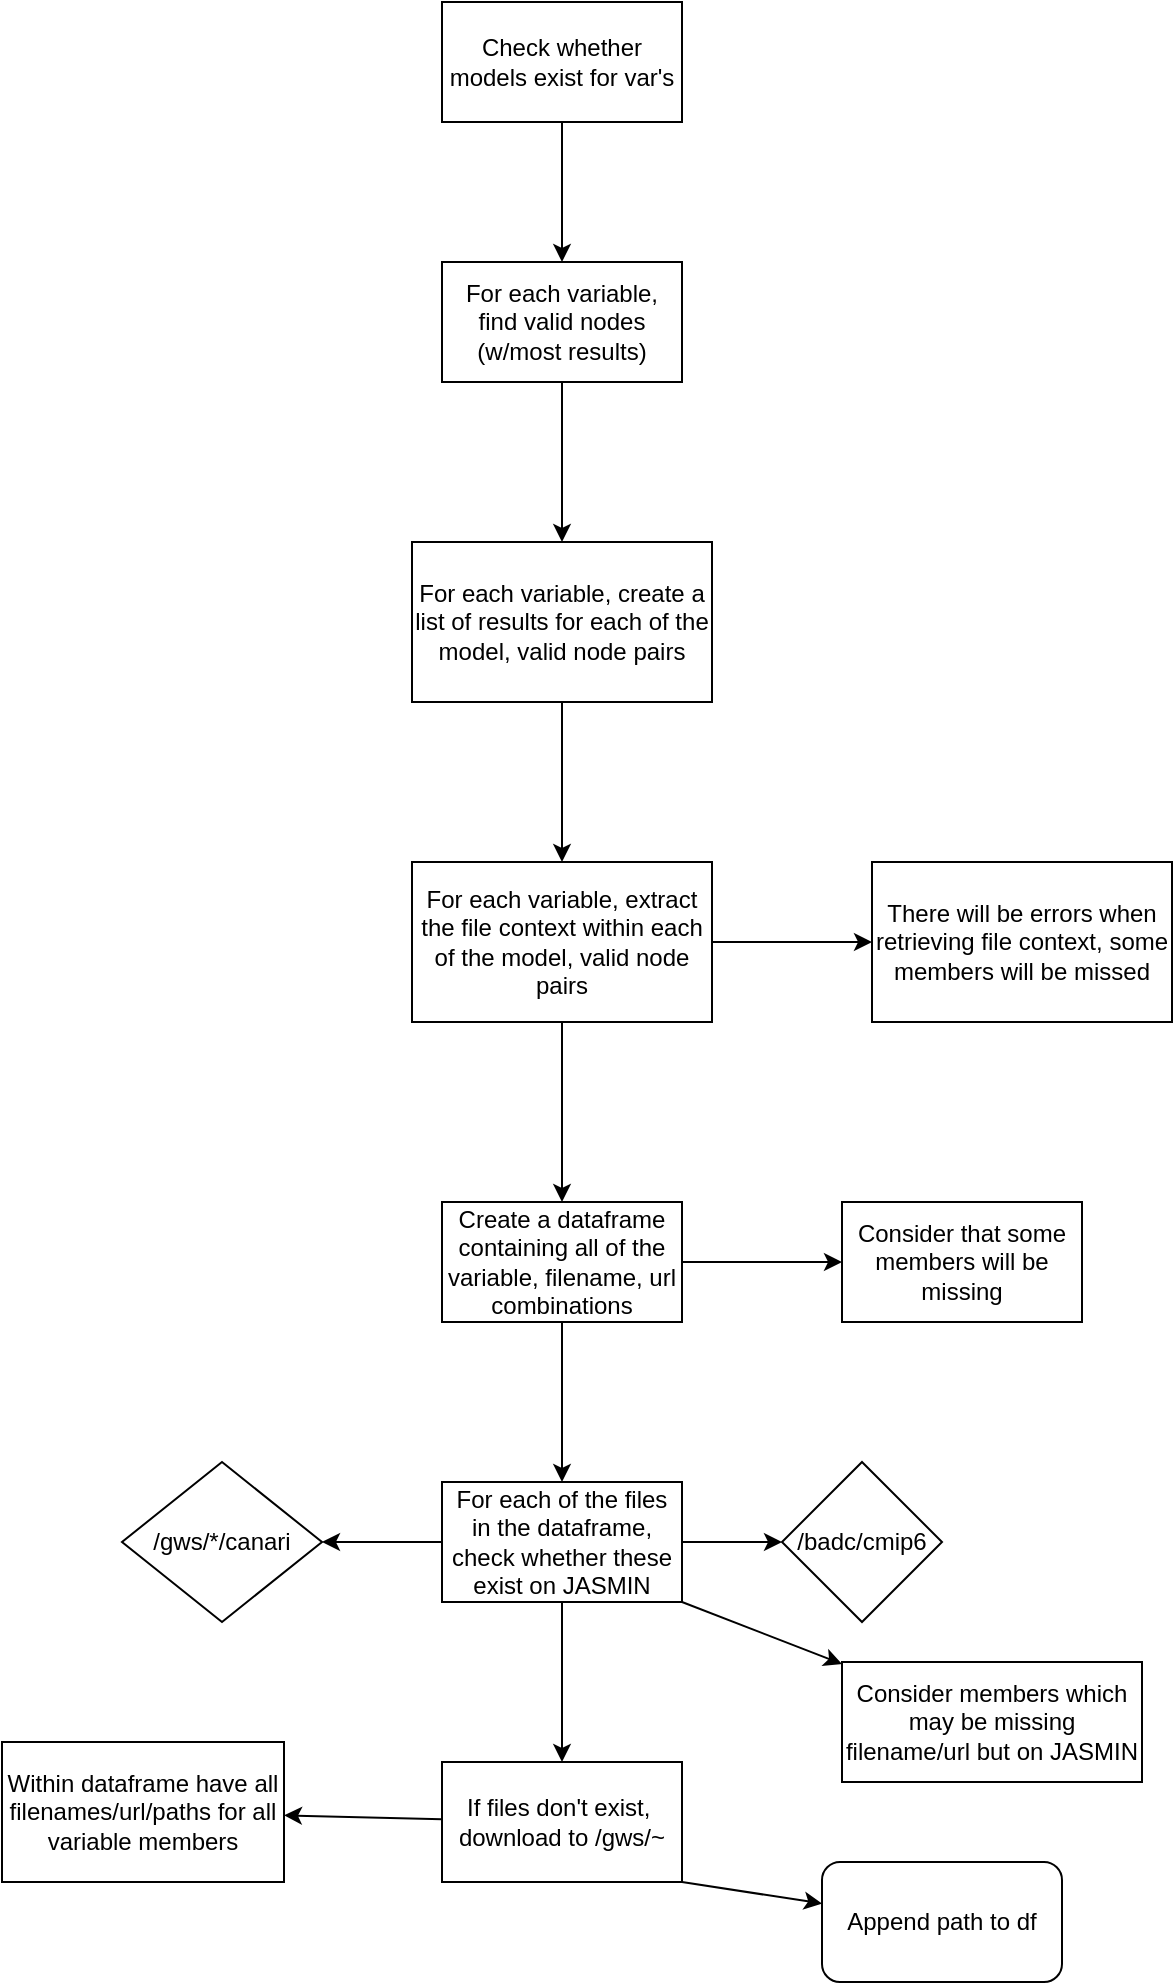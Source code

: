 <mxfile>
    <diagram id="ru_8RotbTzMQHTzUPobe" name="Page-1">
        <mxGraphModel dx="652" dy="719" grid="1" gridSize="10" guides="1" tooltips="1" connect="1" arrows="1" fold="1" page="1" pageScale="1" pageWidth="850" pageHeight="1100" math="0" shadow="0">
            <root>
                <mxCell id="0"/>
                <mxCell id="1" parent="0"/>
                <mxCell id="6" style="edgeStyle=none;html=1;exitX=0.5;exitY=1;exitDx=0;exitDy=0;" edge="1" parent="1" source="2" target="3">
                    <mxGeometry relative="1" as="geometry"/>
                </mxCell>
                <mxCell id="2" value="Check whether models exist for var's" style="rounded=0;whiteSpace=wrap;html=1;" vertex="1" parent="1">
                    <mxGeometry x="280" y="60" width="120" height="60" as="geometry"/>
                </mxCell>
                <mxCell id="5" value="" style="edgeStyle=none;html=1;" edge="1" parent="1" source="3" target="4">
                    <mxGeometry relative="1" as="geometry"/>
                </mxCell>
                <mxCell id="3" value="For each variable, find valid nodes (w/most results)" style="rounded=0;whiteSpace=wrap;html=1;" vertex="1" parent="1">
                    <mxGeometry x="280" y="190" width="120" height="60" as="geometry"/>
                </mxCell>
                <mxCell id="9" value="" style="edgeStyle=none;html=1;" edge="1" parent="1" source="4" target="8">
                    <mxGeometry relative="1" as="geometry"/>
                </mxCell>
                <mxCell id="4" value="For each variable, create a list of results for each of the model, valid node pairs" style="whiteSpace=wrap;html=1;rounded=0;" vertex="1" parent="1">
                    <mxGeometry x="265" y="330" width="150" height="80" as="geometry"/>
                </mxCell>
                <mxCell id="11" value="" style="edgeStyle=none;html=1;" edge="1" parent="1" source="8" target="10">
                    <mxGeometry relative="1" as="geometry"/>
                </mxCell>
                <mxCell id="13" value="" style="edgeStyle=none;html=1;" edge="1" parent="1" source="8" target="12">
                    <mxGeometry relative="1" as="geometry"/>
                </mxCell>
                <mxCell id="8" value="For each variable, extract the file context within each of the model, valid node pairs" style="whiteSpace=wrap;html=1;rounded=0;" vertex="1" parent="1">
                    <mxGeometry x="265" y="490" width="150" height="80" as="geometry"/>
                </mxCell>
                <mxCell id="15" value="" style="edgeStyle=none;html=1;" edge="1" parent="1" source="10" target="14">
                    <mxGeometry relative="1" as="geometry"/>
                </mxCell>
                <mxCell id="17" value="" style="edgeStyle=none;html=1;" edge="1" parent="1" source="10" target="16">
                    <mxGeometry relative="1" as="geometry"/>
                </mxCell>
                <mxCell id="10" value="Create a dataframe containing all of the variable, filename, url combinations" style="whiteSpace=wrap;html=1;rounded=0;" vertex="1" parent="1">
                    <mxGeometry x="280" y="660" width="120" height="60" as="geometry"/>
                </mxCell>
                <mxCell id="12" value="There will be errors when retrieving file context, some members will be missed" style="whiteSpace=wrap;html=1;rounded=0;" vertex="1" parent="1">
                    <mxGeometry x="495" y="490" width="150" height="80" as="geometry"/>
                </mxCell>
                <mxCell id="14" value="Consider that some members will be missing" style="whiteSpace=wrap;html=1;rounded=0;" vertex="1" parent="1">
                    <mxGeometry x="480" y="660" width="120" height="60" as="geometry"/>
                </mxCell>
                <mxCell id="21" value="" style="edgeStyle=none;html=1;" edge="1" parent="1" source="16" target="20">
                    <mxGeometry relative="1" as="geometry"/>
                </mxCell>
                <mxCell id="23" value="" style="edgeStyle=none;html=1;" edge="1" parent="1" source="16" target="22">
                    <mxGeometry relative="1" as="geometry"/>
                </mxCell>
                <mxCell id="25" value="" style="edgeStyle=none;html=1;" edge="1" parent="1" source="16" target="24">
                    <mxGeometry relative="1" as="geometry"/>
                </mxCell>
                <mxCell id="26" style="edgeStyle=none;html=1;exitX=1;exitY=1;exitDx=0;exitDy=0;" edge="1" parent="1" source="16" target="27">
                    <mxGeometry relative="1" as="geometry">
                        <mxPoint x="480" y="910" as="targetPoint"/>
                    </mxGeometry>
                </mxCell>
                <mxCell id="16" value="For each of the files in the dataframe, check whether these exist on JASMIN" style="whiteSpace=wrap;html=1;rounded=0;" vertex="1" parent="1">
                    <mxGeometry x="280" y="800" width="120" height="60" as="geometry"/>
                </mxCell>
                <mxCell id="20" value="/badc/cmip6" style="rhombus;whiteSpace=wrap;html=1;rounded=0;" vertex="1" parent="1">
                    <mxGeometry x="450" y="790" width="80" height="80" as="geometry"/>
                </mxCell>
                <mxCell id="22" value="/gws/*/canari" style="rhombus;whiteSpace=wrap;html=1;rounded=0;" vertex="1" parent="1">
                    <mxGeometry x="120" y="790" width="100" height="80" as="geometry"/>
                </mxCell>
                <mxCell id="29" value="" style="edgeStyle=none;html=1;" edge="1" parent="1" source="24" target="28">
                    <mxGeometry relative="1" as="geometry"/>
                </mxCell>
                <mxCell id="31" style="edgeStyle=none;html=1;exitX=1;exitY=1;exitDx=0;exitDy=0;" edge="1" parent="1" source="24" target="32">
                    <mxGeometry relative="1" as="geometry">
                        <mxPoint x="480" y="1020" as="targetPoint"/>
                    </mxGeometry>
                </mxCell>
                <mxCell id="24" value="If files don't exist,&amp;nbsp; download to /gws/~" style="whiteSpace=wrap;html=1;rounded=0;" vertex="1" parent="1">
                    <mxGeometry x="280" y="940" width="120" height="60" as="geometry"/>
                </mxCell>
                <mxCell id="27" value="Consider members which may be missing filename/url but on JASMIN" style="rounded=0;whiteSpace=wrap;html=1;" vertex="1" parent="1">
                    <mxGeometry x="480" y="890" width="150" height="60" as="geometry"/>
                </mxCell>
                <mxCell id="28" value="Within dataframe have all filenames/url/paths for all variable members" style="whiteSpace=wrap;html=1;rounded=0;" vertex="1" parent="1">
                    <mxGeometry x="60" y="930" width="141" height="70" as="geometry"/>
                </mxCell>
                <mxCell id="32" value="Append path to df" style="rounded=1;whiteSpace=wrap;html=1;" vertex="1" parent="1">
                    <mxGeometry x="470" y="990" width="120" height="60" as="geometry"/>
                </mxCell>
            </root>
        </mxGraphModel>
    </diagram>
</mxfile>